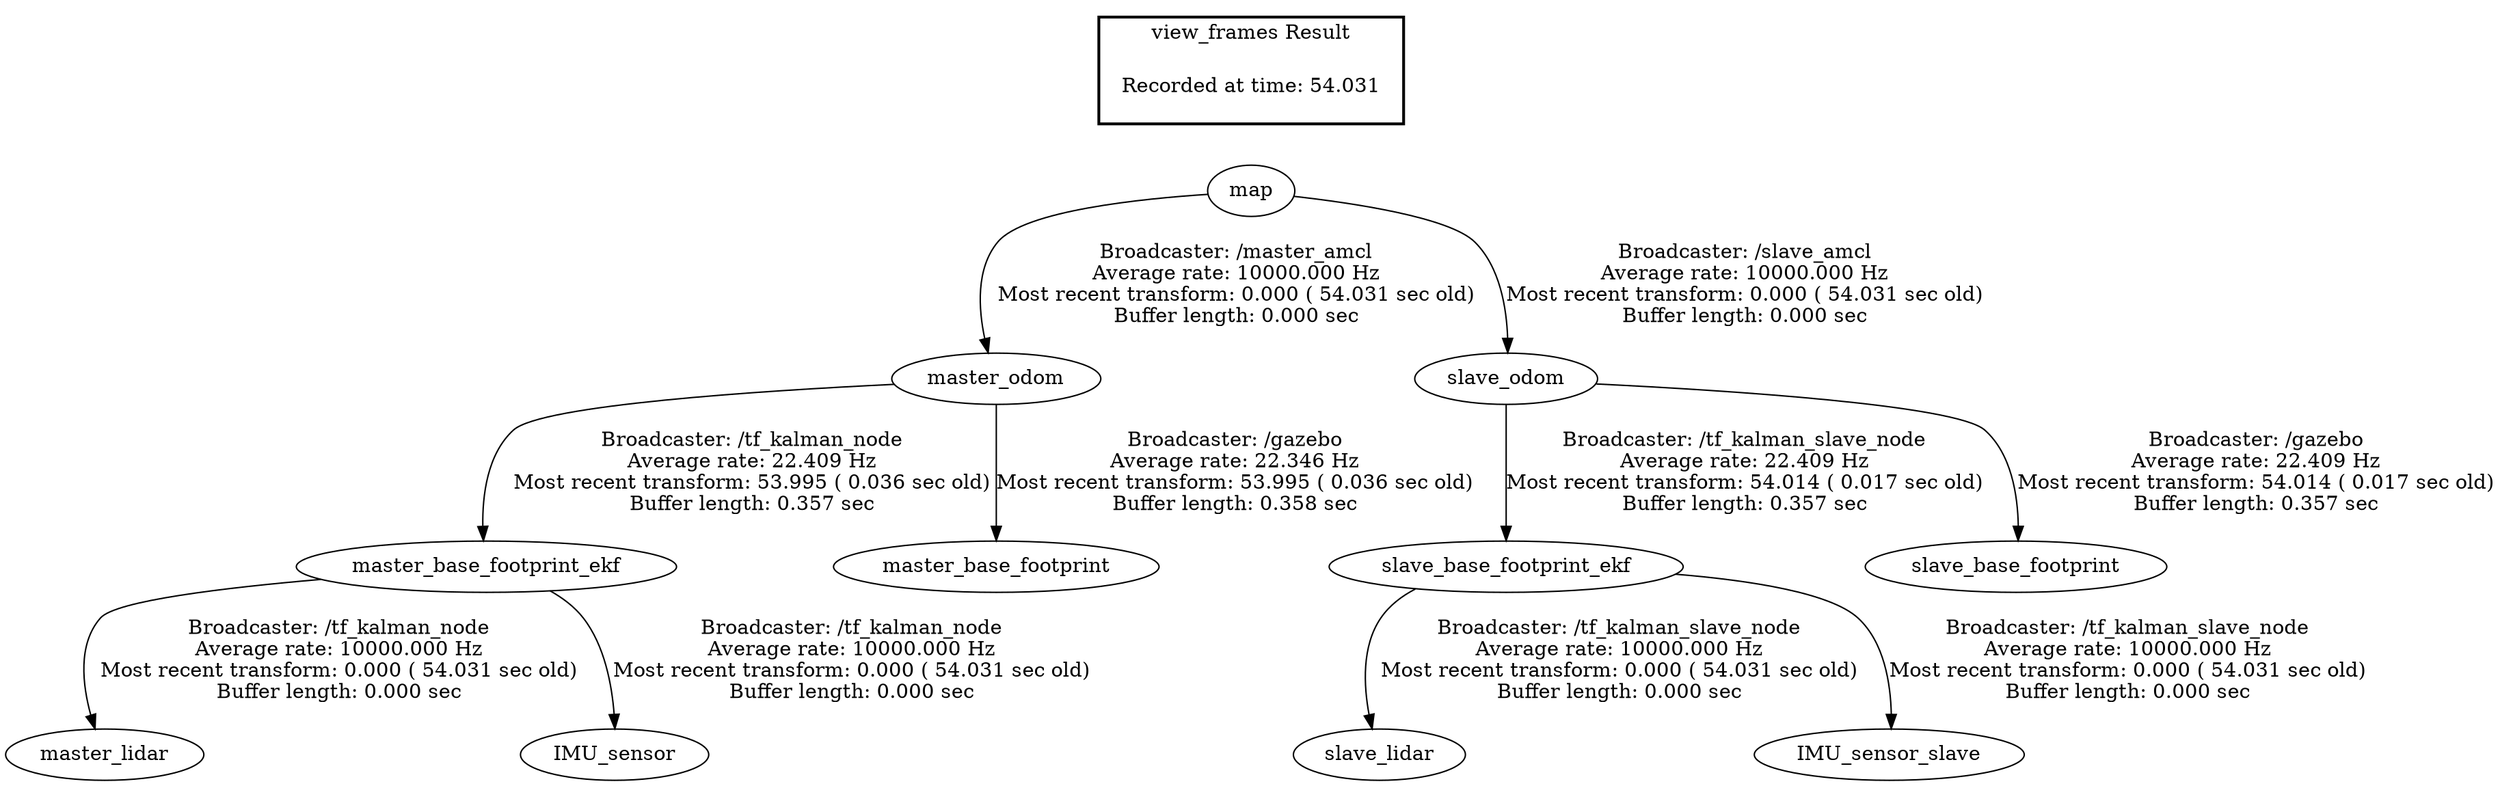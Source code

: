 digraph G {
"map" -> "master_odom"[label="Broadcaster: /master_amcl\nAverage rate: 10000.000 Hz\nMost recent transform: 0.000 ( 54.031 sec old)\nBuffer length: 0.000 sec\n"];
"master_base_footprint_ekf" -> "master_lidar"[label="Broadcaster: /tf_kalman_node\nAverage rate: 10000.000 Hz\nMost recent transform: 0.000 ( 54.031 sec old)\nBuffer length: 0.000 sec\n"];
"master_odom" -> "master_base_footprint_ekf"[label="Broadcaster: /tf_kalman_node\nAverage rate: 22.409 Hz\nMost recent transform: 53.995 ( 0.036 sec old)\nBuffer length: 0.357 sec\n"];
"master_base_footprint_ekf" -> "IMU_sensor"[label="Broadcaster: /tf_kalman_node\nAverage rate: 10000.000 Hz\nMost recent transform: 0.000 ( 54.031 sec old)\nBuffer length: 0.000 sec\n"];
"map" -> "slave_odom"[label="Broadcaster: /slave_amcl\nAverage rate: 10000.000 Hz\nMost recent transform: 0.000 ( 54.031 sec old)\nBuffer length: 0.000 sec\n"];
"slave_base_footprint_ekf" -> "slave_lidar"[label="Broadcaster: /tf_kalman_slave_node\nAverage rate: 10000.000 Hz\nMost recent transform: 0.000 ( 54.031 sec old)\nBuffer length: 0.000 sec\n"];
"slave_odom" -> "slave_base_footprint_ekf"[label="Broadcaster: /tf_kalman_slave_node\nAverage rate: 22.409 Hz\nMost recent transform: 54.014 ( 0.017 sec old)\nBuffer length: 0.357 sec\n"];
"slave_base_footprint_ekf" -> "IMU_sensor_slave"[label="Broadcaster: /tf_kalman_slave_node\nAverage rate: 10000.000 Hz\nMost recent transform: 0.000 ( 54.031 sec old)\nBuffer length: 0.000 sec\n"];
"master_odom" -> "master_base_footprint"[label="Broadcaster: /gazebo\nAverage rate: 22.346 Hz\nMost recent transform: 53.995 ( 0.036 sec old)\nBuffer length: 0.358 sec\n"];
"slave_odom" -> "slave_base_footprint"[label="Broadcaster: /gazebo\nAverage rate: 22.409 Hz\nMost recent transform: 54.014 ( 0.017 sec old)\nBuffer length: 0.357 sec\n"];
edge [style=invis];
 subgraph cluster_legend { style=bold; color=black; label ="view_frames Result";
"Recorded at time: 54.031"[ shape=plaintext ] ;
 }->"map";
}
